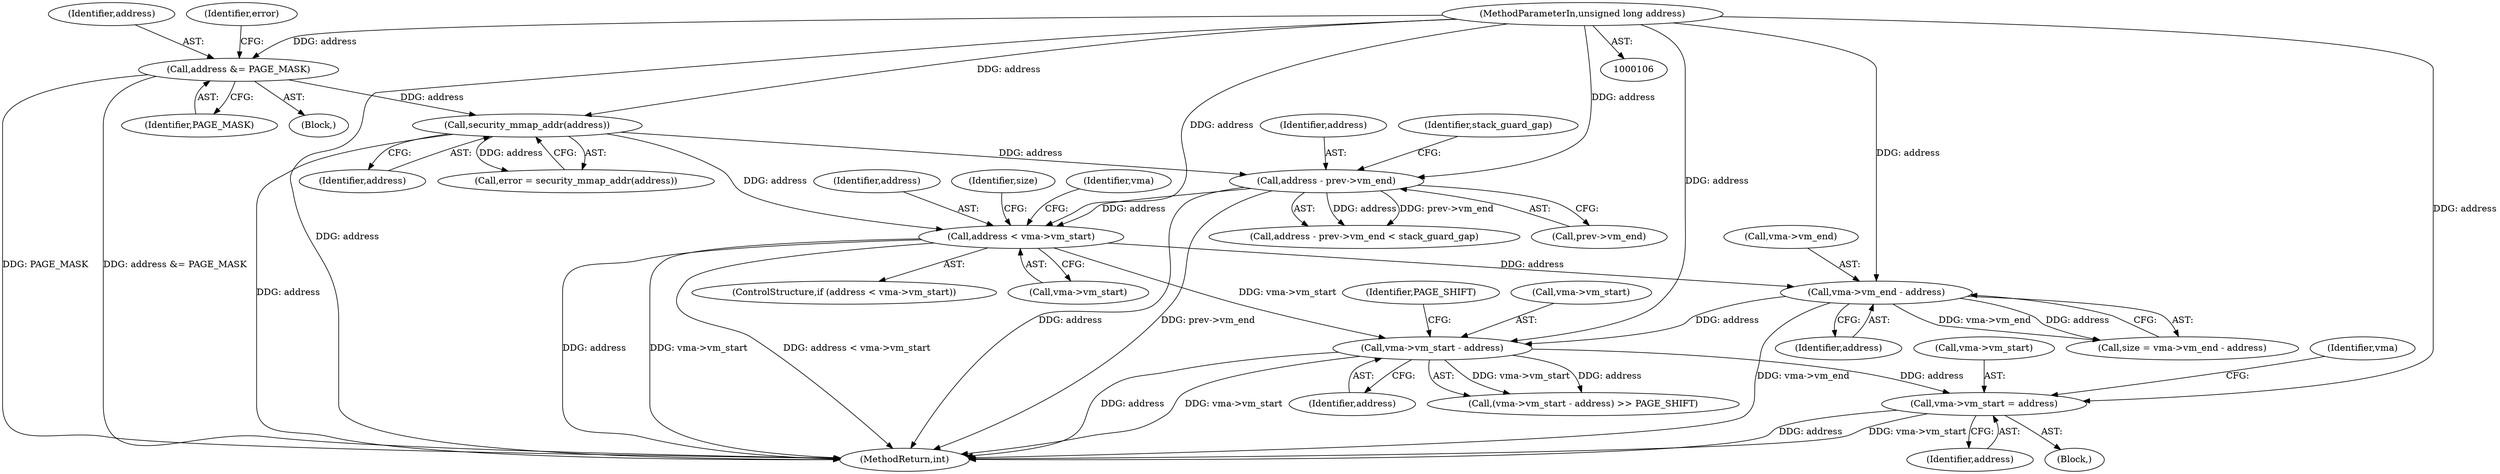 digraph "0_linux_0a1d52994d440e21def1c2174932410b4f2a98a1@pointer" {
"1000246" [label="(Call,vma->vm_start = address)"];
"1000195" [label="(Call,vma->vm_start - address)"];
"1000177" [label="(Call,address < vma->vm_start)"];
"1000156" [label="(Call,address - prev->vm_end)"];
"1000123" [label="(Call,security_mmap_addr(address))"];
"1000118" [label="(Call,address &= PAGE_MASK)"];
"1000108" [label="(MethodParameterIn,unsigned long address)"];
"1000187" [label="(Call,vma->vm_end - address)"];
"1000195" [label="(Call,vma->vm_start - address)"];
"1000199" [label="(Identifier,address)"];
"1000186" [label="(Identifier,size)"];
"1000118" [label="(Call,address &= PAGE_MASK)"];
"1000119" [label="(Identifier,address)"];
"1000194" [label="(Call,(vma->vm_start - address) >> PAGE_SHIFT)"];
"1000177" [label="(Call,address < vma->vm_start)"];
"1000196" [label="(Call,vma->vm_start)"];
"1000124" [label="(Identifier,address)"];
"1000187" [label="(Call,vma->vm_end - address)"];
"1000280" [label="(MethodReturn,int)"];
"1000156" [label="(Call,address - prev->vm_end)"];
"1000123" [label="(Call,security_mmap_addr(address))"];
"1000247" [label="(Call,vma->vm_start)"];
"1000155" [label="(Call,address - prev->vm_end < stack_guard_gap)"];
"1000200" [label="(Identifier,PAGE_SHIFT)"];
"1000185" [label="(Call,size = vma->vm_end - address)"];
"1000176" [label="(ControlStructure,if (address < vma->vm_start))"];
"1000161" [label="(Identifier,stack_guard_gap)"];
"1000121" [label="(Call,error = security_mmap_addr(address))"];
"1000158" [label="(Call,prev->vm_end)"];
"1000221" [label="(Block,)"];
"1000120" [label="(Identifier,PAGE_MASK)"];
"1000250" [label="(Identifier,address)"];
"1000188" [label="(Call,vma->vm_end)"];
"1000269" [label="(Identifier,vma)"];
"1000246" [label="(Call,vma->vm_start = address)"];
"1000122" [label="(Identifier,error)"];
"1000253" [label="(Identifier,vma)"];
"1000109" [label="(Block,)"];
"1000108" [label="(MethodParameterIn,unsigned long address)"];
"1000178" [label="(Identifier,address)"];
"1000179" [label="(Call,vma->vm_start)"];
"1000157" [label="(Identifier,address)"];
"1000191" [label="(Identifier,address)"];
"1000246" -> "1000221"  [label="AST: "];
"1000246" -> "1000250"  [label="CFG: "];
"1000247" -> "1000246"  [label="AST: "];
"1000250" -> "1000246"  [label="AST: "];
"1000253" -> "1000246"  [label="CFG: "];
"1000246" -> "1000280"  [label="DDG: address"];
"1000246" -> "1000280"  [label="DDG: vma->vm_start"];
"1000195" -> "1000246"  [label="DDG: address"];
"1000108" -> "1000246"  [label="DDG: address"];
"1000195" -> "1000194"  [label="AST: "];
"1000195" -> "1000199"  [label="CFG: "];
"1000196" -> "1000195"  [label="AST: "];
"1000199" -> "1000195"  [label="AST: "];
"1000200" -> "1000195"  [label="CFG: "];
"1000195" -> "1000280"  [label="DDG: address"];
"1000195" -> "1000280"  [label="DDG: vma->vm_start"];
"1000195" -> "1000194"  [label="DDG: vma->vm_start"];
"1000195" -> "1000194"  [label="DDG: address"];
"1000177" -> "1000195"  [label="DDG: vma->vm_start"];
"1000187" -> "1000195"  [label="DDG: address"];
"1000108" -> "1000195"  [label="DDG: address"];
"1000177" -> "1000176"  [label="AST: "];
"1000177" -> "1000179"  [label="CFG: "];
"1000178" -> "1000177"  [label="AST: "];
"1000179" -> "1000177"  [label="AST: "];
"1000186" -> "1000177"  [label="CFG: "];
"1000269" -> "1000177"  [label="CFG: "];
"1000177" -> "1000280"  [label="DDG: address"];
"1000177" -> "1000280"  [label="DDG: vma->vm_start"];
"1000177" -> "1000280"  [label="DDG: address < vma->vm_start"];
"1000156" -> "1000177"  [label="DDG: address"];
"1000123" -> "1000177"  [label="DDG: address"];
"1000108" -> "1000177"  [label="DDG: address"];
"1000177" -> "1000187"  [label="DDG: address"];
"1000156" -> "1000155"  [label="AST: "];
"1000156" -> "1000158"  [label="CFG: "];
"1000157" -> "1000156"  [label="AST: "];
"1000158" -> "1000156"  [label="AST: "];
"1000161" -> "1000156"  [label="CFG: "];
"1000156" -> "1000280"  [label="DDG: address"];
"1000156" -> "1000280"  [label="DDG: prev->vm_end"];
"1000156" -> "1000155"  [label="DDG: address"];
"1000156" -> "1000155"  [label="DDG: prev->vm_end"];
"1000123" -> "1000156"  [label="DDG: address"];
"1000108" -> "1000156"  [label="DDG: address"];
"1000123" -> "1000121"  [label="AST: "];
"1000123" -> "1000124"  [label="CFG: "];
"1000124" -> "1000123"  [label="AST: "];
"1000121" -> "1000123"  [label="CFG: "];
"1000123" -> "1000280"  [label="DDG: address"];
"1000123" -> "1000121"  [label="DDG: address"];
"1000118" -> "1000123"  [label="DDG: address"];
"1000108" -> "1000123"  [label="DDG: address"];
"1000118" -> "1000109"  [label="AST: "];
"1000118" -> "1000120"  [label="CFG: "];
"1000119" -> "1000118"  [label="AST: "];
"1000120" -> "1000118"  [label="AST: "];
"1000122" -> "1000118"  [label="CFG: "];
"1000118" -> "1000280"  [label="DDG: address &= PAGE_MASK"];
"1000118" -> "1000280"  [label="DDG: PAGE_MASK"];
"1000108" -> "1000118"  [label="DDG: address"];
"1000108" -> "1000106"  [label="AST: "];
"1000108" -> "1000280"  [label="DDG: address"];
"1000108" -> "1000187"  [label="DDG: address"];
"1000187" -> "1000185"  [label="AST: "];
"1000187" -> "1000191"  [label="CFG: "];
"1000188" -> "1000187"  [label="AST: "];
"1000191" -> "1000187"  [label="AST: "];
"1000185" -> "1000187"  [label="CFG: "];
"1000187" -> "1000280"  [label="DDG: vma->vm_end"];
"1000187" -> "1000185"  [label="DDG: vma->vm_end"];
"1000187" -> "1000185"  [label="DDG: address"];
}
